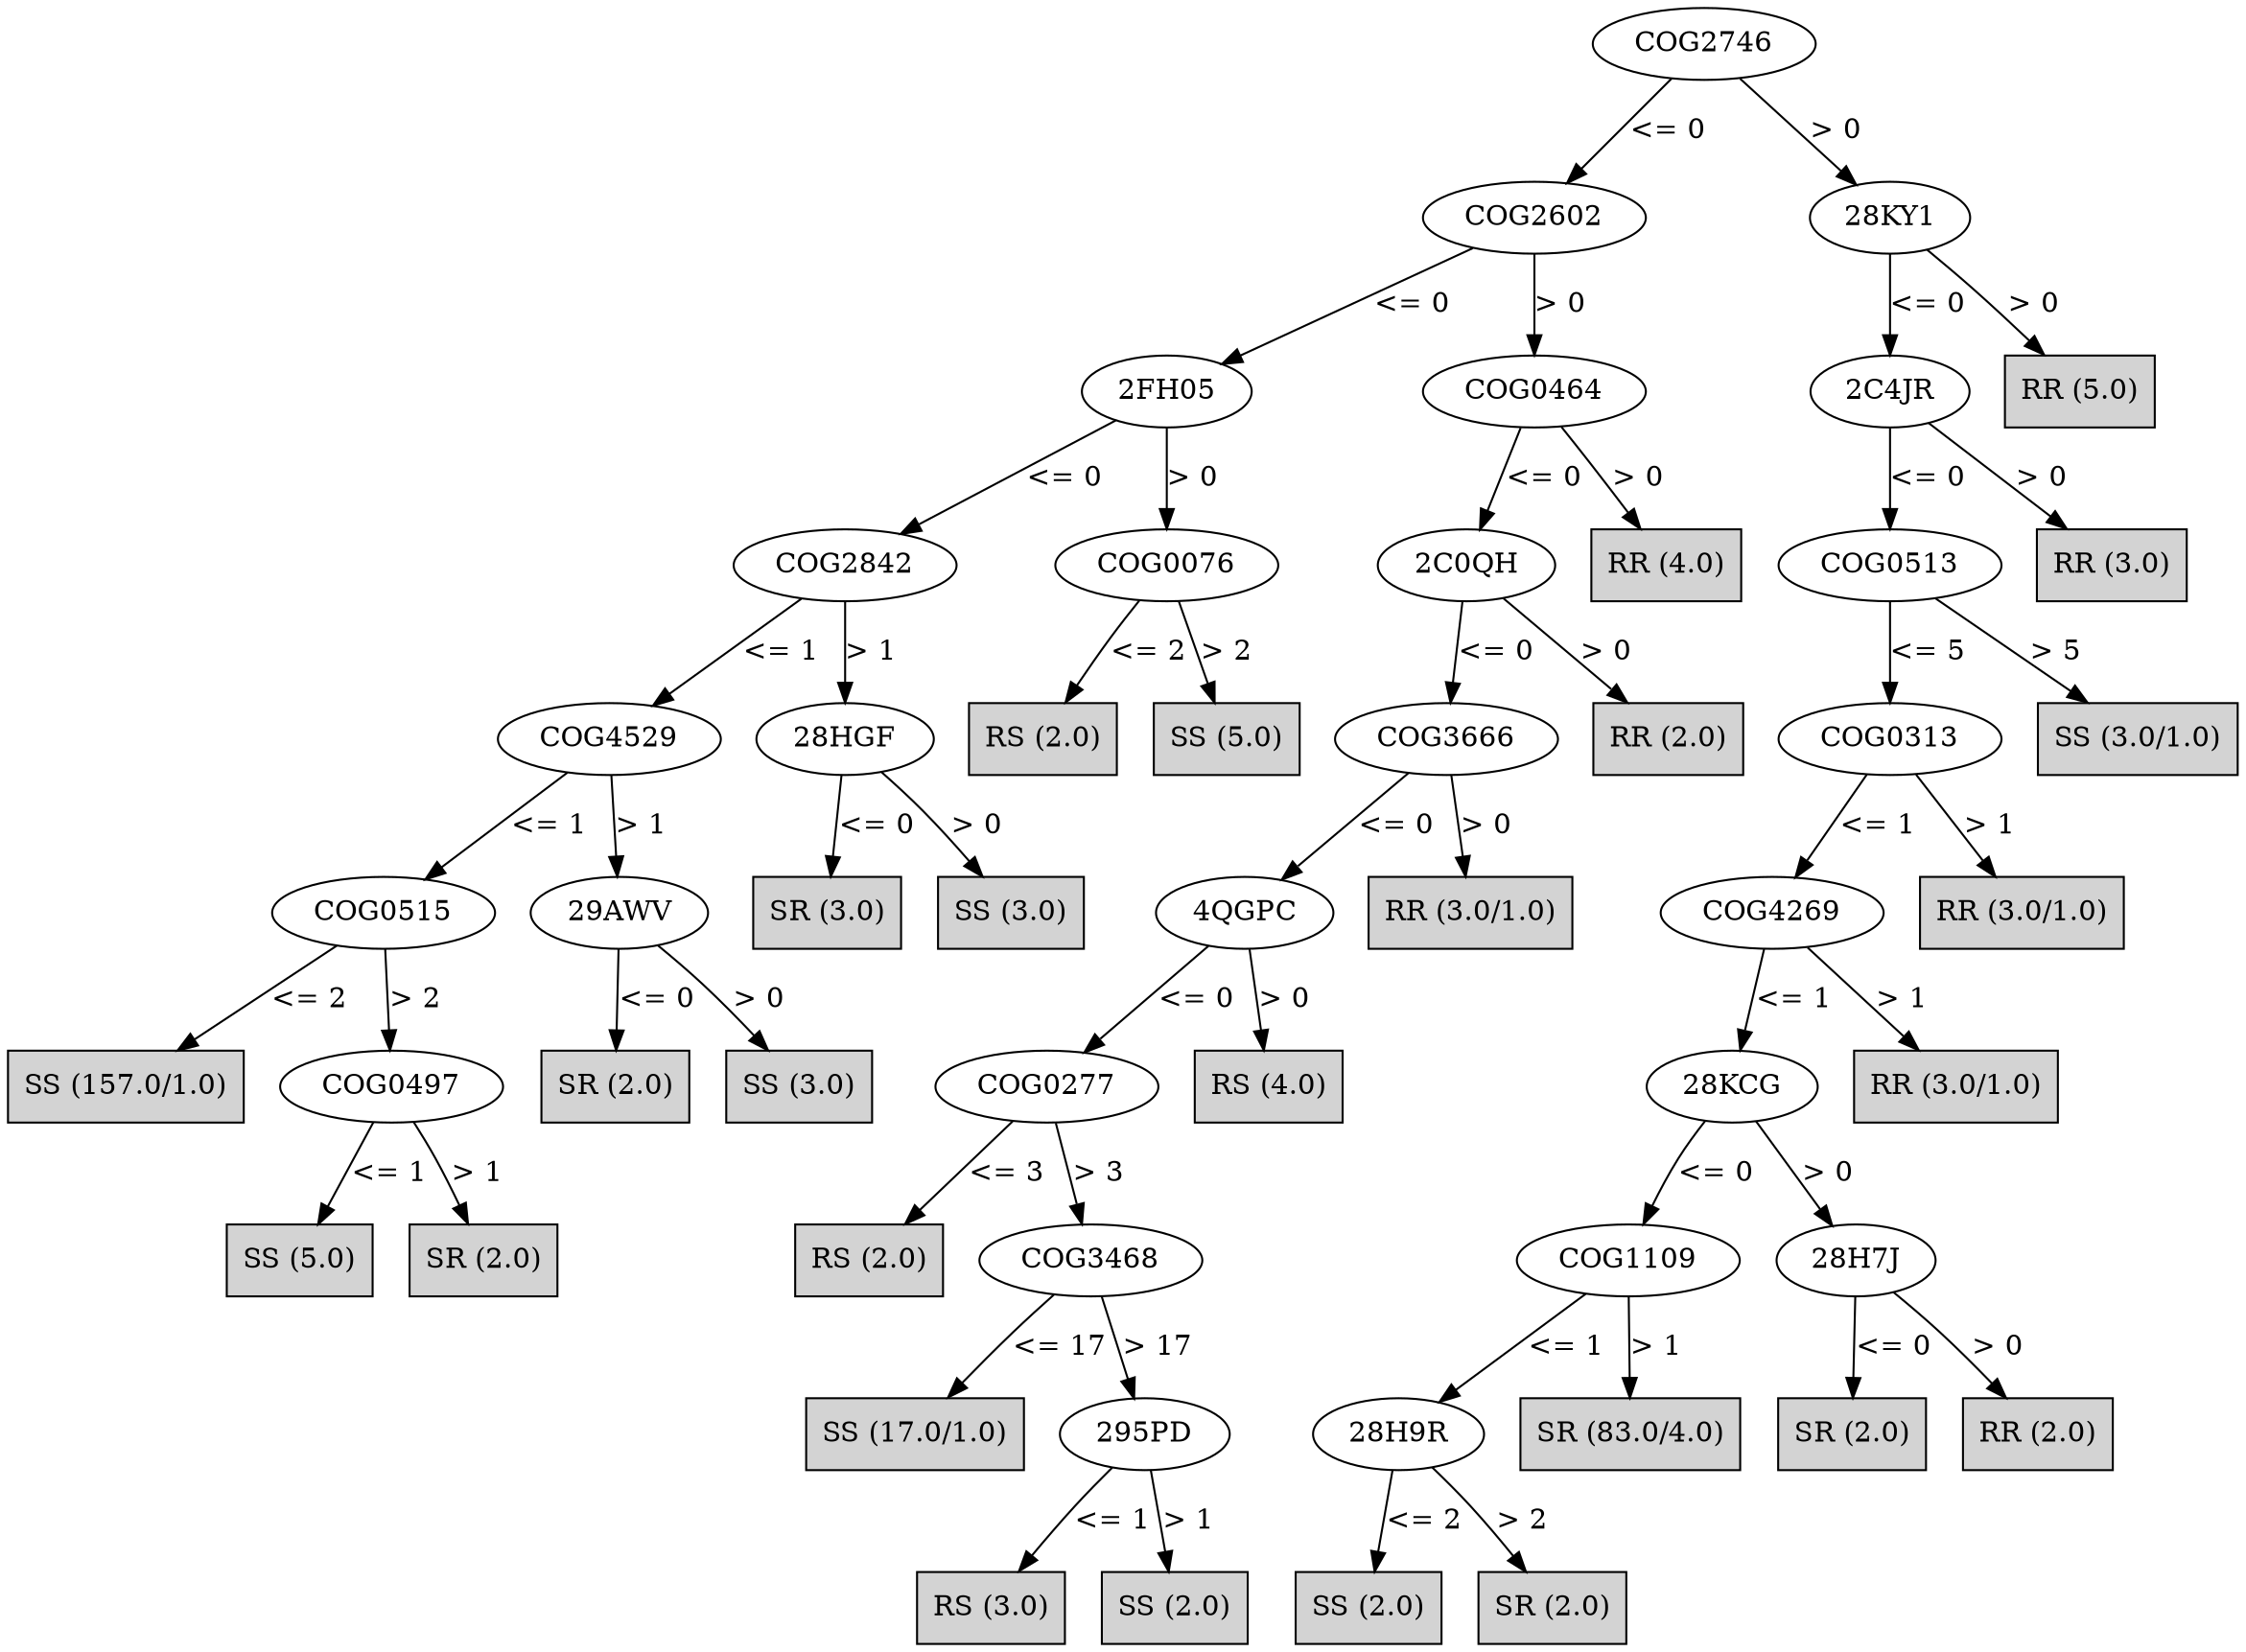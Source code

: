 digraph J48Tree {
N0 [label="COG2746" ]
N0->N1 [label="<= 0"]
N1 [label="COG2602" ]
N1->N2 [label="<= 0"]
N2 [label="2FH05" ]
N2->N3 [label="<= 0"]
N3 [label="COG2842" ]
N3->N4 [label="<= 1"]
N4 [label="COG4529" ]
N4->N5 [label="<= 1"]
N5 [label="COG0515" ]
N5->N6 [label="<= 2"]
N6 [label="SS (157.0/1.0)" shape=box style=filled ]
N5->N7 [label="> 2"]
N7 [label="COG0497" ]
N7->N8 [label="<= 1"]
N8 [label="SS (5.0)" shape=box style=filled ]
N7->N9 [label="> 1"]
N9 [label="SR (2.0)" shape=box style=filled ]
N4->N10 [label="> 1"]
N10 [label="29AWV" ]
N10->N11 [label="<= 0"]
N11 [label="SR (2.0)" shape=box style=filled ]
N10->N12 [label="> 0"]
N12 [label="SS (3.0)" shape=box style=filled ]
N3->N13 [label="> 1"]
N13 [label="28HGF" ]
N13->N14 [label="<= 0"]
N14 [label="SR (3.0)" shape=box style=filled ]
N13->N15 [label="> 0"]
N15 [label="SS (3.0)" shape=box style=filled ]
N2->N16 [label="> 0"]
N16 [label="COG0076" ]
N16->N17 [label="<= 2"]
N17 [label="RS (2.0)" shape=box style=filled ]
N16->N18 [label="> 2"]
N18 [label="SS (5.0)" shape=box style=filled ]
N1->N19 [label="> 0"]
N19 [label="COG0464" ]
N19->N20 [label="<= 0"]
N20 [label="2C0QH" ]
N20->N21 [label="<= 0"]
N21 [label="COG3666" ]
N21->N22 [label="<= 0"]
N22 [label="4QGPC" ]
N22->N23 [label="<= 0"]
N23 [label="COG0277" ]
N23->N24 [label="<= 3"]
N24 [label="RS (2.0)" shape=box style=filled ]
N23->N25 [label="> 3"]
N25 [label="COG3468" ]
N25->N26 [label="<= 17"]
N26 [label="SS (17.0/1.0)" shape=box style=filled ]
N25->N27 [label="> 17"]
N27 [label="295PD" ]
N27->N28 [label="<= 1"]
N28 [label="RS (3.0)" shape=box style=filled ]
N27->N29 [label="> 1"]
N29 [label="SS (2.0)" shape=box style=filled ]
N22->N30 [label="> 0"]
N30 [label="RS (4.0)" shape=box style=filled ]
N21->N31 [label="> 0"]
N31 [label="RR (3.0/1.0)" shape=box style=filled ]
N20->N32 [label="> 0"]
N32 [label="RR (2.0)" shape=box style=filled ]
N19->N33 [label="> 0"]
N33 [label="RR (4.0)" shape=box style=filled ]
N0->N34 [label="> 0"]
N34 [label="28KY1" ]
N34->N35 [label="<= 0"]
N35 [label="2C4JR" ]
N35->N36 [label="<= 0"]
N36 [label="COG0513" ]
N36->N37 [label="<= 5"]
N37 [label="COG0313" ]
N37->N38 [label="<= 1"]
N38 [label="COG4269" ]
N38->N39 [label="<= 1"]
N39 [label="28KCG" ]
N39->N40 [label="<= 0"]
N40 [label="COG1109" ]
N40->N41 [label="<= 1"]
N41 [label="28H9R" ]
N41->N42 [label="<= 2"]
N42 [label="SS (2.0)" shape=box style=filled ]
N41->N43 [label="> 2"]
N43 [label="SR (2.0)" shape=box style=filled ]
N40->N44 [label="> 1"]
N44 [label="SR (83.0/4.0)" shape=box style=filled ]
N39->N45 [label="> 0"]
N45 [label="28H7J" ]
N45->N46 [label="<= 0"]
N46 [label="SR (2.0)" shape=box style=filled ]
N45->N47 [label="> 0"]
N47 [label="RR (2.0)" shape=box style=filled ]
N38->N48 [label="> 1"]
N48 [label="RR (3.0/1.0)" shape=box style=filled ]
N37->N49 [label="> 1"]
N49 [label="RR (3.0/1.0)" shape=box style=filled ]
N36->N50 [label="> 5"]
N50 [label="SS (3.0/1.0)" shape=box style=filled ]
N35->N51 [label="> 0"]
N51 [label="RR (3.0)" shape=box style=filled ]
N34->N52 [label="> 0"]
N52 [label="RR (5.0)" shape=box style=filled ]
}

